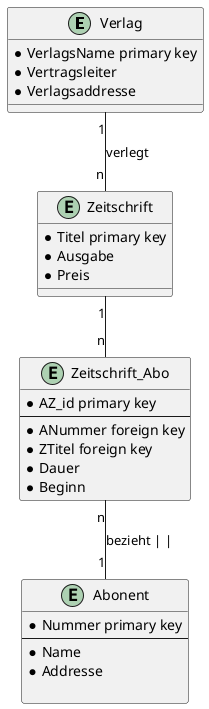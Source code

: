 @startuml name Verlag
entity Verlag{
    * VerlagsName primary key
    * Vertragsleiter
    * Verlagsaddresse
}

entity Zeitschrift {
    * Titel primary key
    * Ausgabe
    * Preis
}
entity Abonent {
    * Nummer primary key 
    --
    * Name
    * Addresse 

}
entity Zeitschrift_Abo {
    * AZ_id primary key 
    --
    * ANummer foreign key 
    * ZTitel foreign key 
    * Dauer 
    * Beginn
}

Verlag "1" -- "n" Zeitschrift : verlegt

Zeitschrift "1" -- "n" Zeitschrift_Abo
Zeitschrift_Abo "n"  -- "1" Abonent: bezieht | | 

@endeuml